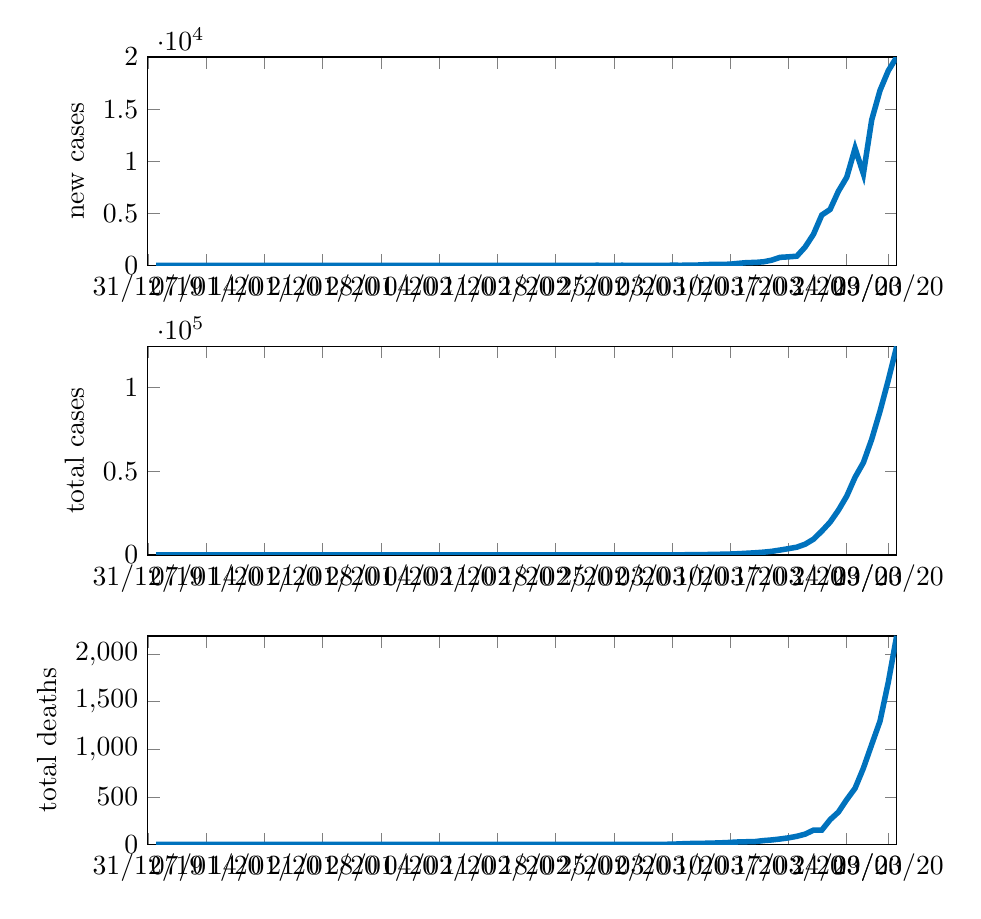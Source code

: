 % This file was created by matlab2tikz.
% Minimal pgfplots version: 1.3
%
\definecolor{mycolor1}{rgb}{0.0,0.447,0.741}%
%
\begin{tikzpicture}

\begin{axis}[%
width=9.509cm,
height=2.647cm,
at={(0cm,7.353cm)},
scale only axis,
xmin=0,
xmax=90,
xtick={0,7,14,21,28,35,42,49,56,63,70,77,84,89},
xticklabels={{31/12/19},{07/01/20},{14/01/20},{21/01/20},{28/01/20},{04/02/20},{11/02/20},{18/02/20},{25/02/20},{03/03/20},{10/03/20},{17/03/20},{24/03/20},{29/03/20}},
ymin=0,
ymax=20000,
ylabel={new cases},
legend style={legend cell align=left,align=left,draw=white!15!black}
]
\addplot [color=mycolor1,solid,line width=2.0pt,forget plot]
  table[row sep=crcr]{%
1	0\\
2	0\\
3	0\\
4	0\\
5	0\\
6	0\\
7	0\\
8	0\\
9	0\\
10	0\\
11	0\\
12	0\\
13	0\\
14	0\\
15	0\\
16	0\\
17	0\\
18	0\\
19	0\\
20	0\\
21	0\\
22	1\\
23	0\\
24	0\\
25	0\\
26	1\\
27	0\\
28	3\\
29	0\\
30	0\\
31	0\\
32	1\\
33	1\\
34	1\\
35	3\\
36	0\\
37	0\\
38	1\\
39	0\\
40	0\\
41	0\\
42	0\\
43	1\\
44	0\\
45	1\\
46	1\\
47	0\\
48	0\\
49	0\\
50	0\\
51	0\\
52	0\\
53	1\\
54	19\\
55	0\\
56	0\\
57	18\\
58	0\\
59	6\\
60	1\\
61	6\\
62	3\\
63	20\\
64	14\\
65	22\\
66	34\\
67	74\\
68	105\\
69	95\\
70	121\\
71	200\\
72	271\\
73	287\\
74	351\\
75	511\\
76	777\\
77	823\\
78	887\\
79	1766\\
80	2988\\
81	4835\\
82	5374\\
83	7123\\
84	8459\\
85	11236\\
86	8789\\
87	13963\\
88	16797\\
89	18695\\
90	19979\\
};
\end{axis}

\begin{axis}[%
width=9.509cm,
height=2.647cm,
at={(0cm,0cm)},
scale only axis,
xmin=0,
xmax=90,
xtick={0,7,14,21,28,35,42,49,56,63,70,77,84,89},
xticklabels={{31/12/19},{07/01/20},{14/01/20},{21/01/20},{28/01/20},{04/02/20},{11/02/20},{18/02/20},{25/02/20},{03/03/20},{10/03/20},{17/03/20},{24/03/20},{29/03/20}},
ymin=0,
ymax=2191,
ylabel={total deaths},
legend style={legend cell align=left,align=left,draw=white!15!black}
]
\addplot [color=mycolor1,solid,line width=2.0pt,forget plot]
  table[row sep=crcr]{%
1	0\\
2	0\\
3	0\\
4	0\\
5	0\\
6	0\\
7	0\\
8	0\\
9	0\\
10	0\\
11	0\\
12	0\\
13	0\\
14	0\\
15	0\\
16	0\\
17	0\\
18	0\\
19	0\\
20	0\\
21	0\\
22	0\\
23	0\\
24	0\\
25	0\\
26	0\\
27	0\\
28	0\\
29	0\\
30	0\\
31	0\\
32	0\\
33	0\\
34	0\\
35	0\\
36	0\\
37	0\\
38	0\\
39	0\\
40	0\\
41	0\\
42	0\\
43	0\\
44	0\\
45	0\\
46	0\\
47	0\\
48	0\\
49	0\\
50	0\\
51	0\\
52	0\\
53	0\\
54	0\\
55	0\\
56	0\\
57	0\\
58	0\\
59	0\\
60	0\\
61	0\\
62	1\\
63	2\\
64	6\\
65	9\\
66	11\\
67	12\\
68	14\\
69	17\\
70	21\\
71	26\\
72	28\\
73	30\\
74	40\\
75	47\\
76	57\\
77	69\\
78	85\\
79	108\\
80	150\\
81	150\\
82	260\\
83	340\\
84	471\\
85	590\\
86	801\\
87	1050\\
88	1296\\
89	1707\\
90	2191\\
};
\end{axis}

\begin{axis}[%
width=9.509cm,
height=2.647cm,
at={(0cm,3.676cm)},
scale only axis,
xmin=0,
xmax=90,
xtick={0,7,14,21,28,35,42,49,56,63,70,77,84,89},
xticklabels={{31/12/19},{07/01/20},{14/01/20},{21/01/20},{28/01/20},{04/02/20},{11/02/20},{18/02/20},{25/02/20},{03/03/20},{10/03/20},{17/03/20},{24/03/20},{29/03/20}},
ymin=0,
ymax=124665,
ylabel={total cases},
legend style={legend cell align=left,align=left,draw=white!15!black}
]
\addplot [color=mycolor1,solid,line width=2.0pt,forget plot]
  table[row sep=crcr]{%
1	0\\
2	0\\
3	0\\
4	0\\
5	0\\
6	0\\
7	0\\
8	0\\
9	0\\
10	0\\
11	0\\
12	0\\
13	0\\
14	0\\
15	0\\
16	0\\
17	0\\
18	0\\
19	0\\
20	0\\
21	0\\
22	1\\
23	1\\
24	1\\
25	1\\
26	2\\
27	2\\
28	5\\
29	5\\
30	5\\
31	5\\
32	6\\
33	7\\
34	8\\
35	11\\
36	11\\
37	11\\
38	12\\
39	12\\
40	12\\
41	12\\
42	12\\
43	13\\
44	13\\
45	14\\
46	15\\
47	15\\
48	15\\
49	15\\
50	15\\
51	15\\
52	15\\
53	16\\
54	35\\
55	35\\
56	35\\
57	53\\
58	53\\
59	59\\
60	60\\
61	66\\
62	69\\
63	89\\
64	103\\
65	125\\
66	159\\
67	233\\
68	338\\
69	433\\
70	554\\
71	754\\
72	1025\\
73	1312\\
74	1663\\
75	2174\\
76	2951\\
77	3774\\
78	4661\\
79	6427\\
80	9415\\
81	14250\\
82	19624\\
83	26747\\
84	35206\\
85	46442\\
86	55231\\
87	69194\\
88	85991\\
89	104686\\
90	124665\\
};
\end{axis}
\end{tikzpicture}%